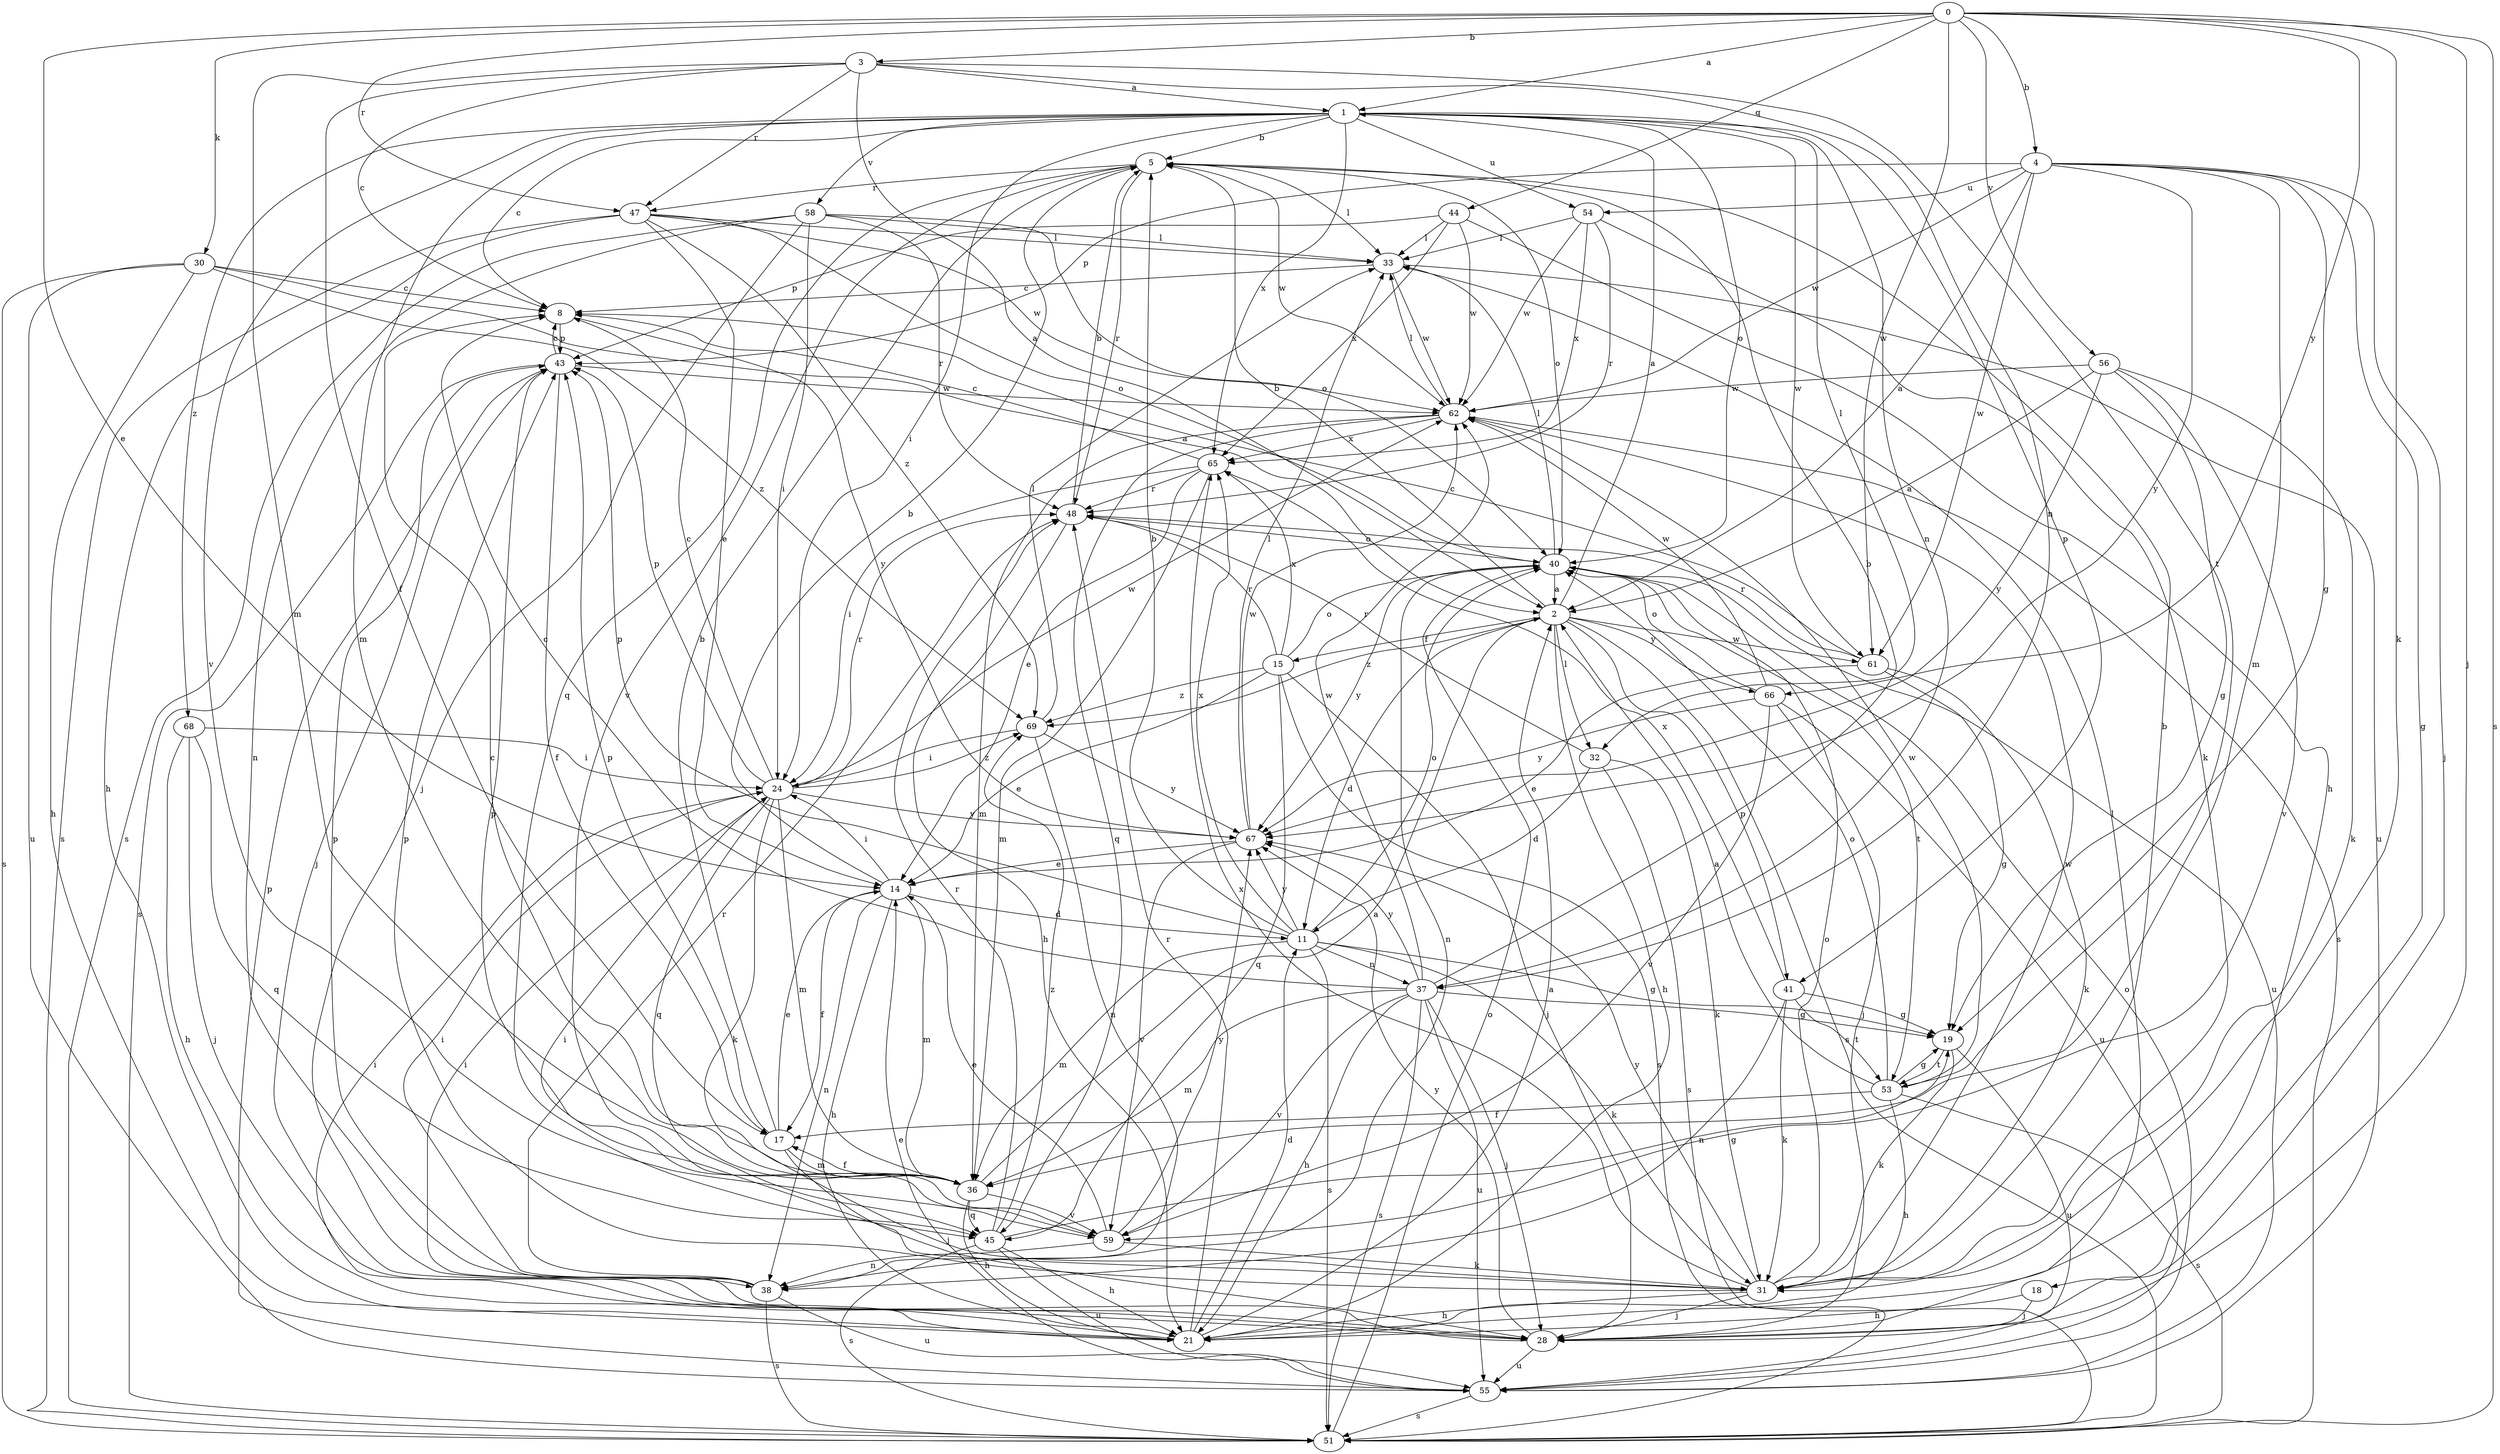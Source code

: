 strict digraph  {
0;
1;
2;
3;
4;
5;
8;
11;
14;
15;
17;
18;
19;
21;
24;
28;
30;
31;
32;
33;
36;
37;
38;
40;
41;
43;
44;
45;
47;
48;
51;
53;
54;
55;
56;
58;
59;
61;
62;
65;
66;
67;
68;
69;
0 -> 1  [label=a];
0 -> 3  [label=b];
0 -> 4  [label=b];
0 -> 14  [label=e];
0 -> 28  [label=j];
0 -> 30  [label=k];
0 -> 31  [label=k];
0 -> 44  [label=q];
0 -> 47  [label=r];
0 -> 51  [label=s];
0 -> 56  [label=v];
0 -> 61  [label=w];
0 -> 66  [label=y];
1 -> 5  [label=b];
1 -> 8  [label=c];
1 -> 24  [label=i];
1 -> 32  [label=l];
1 -> 36  [label=m];
1 -> 37  [label=n];
1 -> 40  [label=o];
1 -> 41  [label=p];
1 -> 54  [label=u];
1 -> 58  [label=v];
1 -> 59  [label=v];
1 -> 61  [label=w];
1 -> 65  [label=x];
1 -> 68  [label=z];
2 -> 1  [label=a];
2 -> 5  [label=b];
2 -> 11  [label=d];
2 -> 15  [label=f];
2 -> 21  [label=h];
2 -> 32  [label=l];
2 -> 41  [label=p];
2 -> 51  [label=s];
2 -> 61  [label=w];
2 -> 66  [label=y];
2 -> 69  [label=z];
3 -> 1  [label=a];
3 -> 2  [label=a];
3 -> 8  [label=c];
3 -> 17  [label=f];
3 -> 36  [label=m];
3 -> 37  [label=n];
3 -> 47  [label=r];
3 -> 53  [label=t];
4 -> 2  [label=a];
4 -> 18  [label=g];
4 -> 19  [label=g];
4 -> 28  [label=j];
4 -> 36  [label=m];
4 -> 43  [label=p];
4 -> 54  [label=u];
4 -> 61  [label=w];
4 -> 62  [label=w];
4 -> 67  [label=y];
5 -> 33  [label=l];
5 -> 40  [label=o];
5 -> 45  [label=q];
5 -> 47  [label=r];
5 -> 48  [label=r];
5 -> 59  [label=v];
5 -> 62  [label=w];
8 -> 43  [label=p];
8 -> 67  [label=y];
11 -> 5  [label=b];
11 -> 19  [label=g];
11 -> 31  [label=k];
11 -> 36  [label=m];
11 -> 37  [label=n];
11 -> 40  [label=o];
11 -> 43  [label=p];
11 -> 51  [label=s];
11 -> 65  [label=x];
11 -> 67  [label=y];
14 -> 5  [label=b];
14 -> 11  [label=d];
14 -> 17  [label=f];
14 -> 21  [label=h];
14 -> 24  [label=i];
14 -> 36  [label=m];
14 -> 38  [label=n];
15 -> 14  [label=e];
15 -> 28  [label=j];
15 -> 40  [label=o];
15 -> 45  [label=q];
15 -> 48  [label=r];
15 -> 51  [label=s];
15 -> 65  [label=x];
15 -> 69  [label=z];
17 -> 5  [label=b];
17 -> 14  [label=e];
17 -> 28  [label=j];
17 -> 36  [label=m];
17 -> 43  [label=p];
18 -> 21  [label=h];
18 -> 28  [label=j];
19 -> 31  [label=k];
19 -> 53  [label=t];
19 -> 55  [label=u];
21 -> 2  [label=a];
21 -> 11  [label=d];
21 -> 24  [label=i];
21 -> 48  [label=r];
24 -> 8  [label=c];
24 -> 31  [label=k];
24 -> 36  [label=m];
24 -> 43  [label=p];
24 -> 45  [label=q];
24 -> 48  [label=r];
24 -> 62  [label=w];
24 -> 67  [label=y];
24 -> 69  [label=z];
28 -> 24  [label=i];
28 -> 33  [label=l];
28 -> 55  [label=u];
28 -> 67  [label=y];
30 -> 2  [label=a];
30 -> 8  [label=c];
30 -> 21  [label=h];
30 -> 51  [label=s];
30 -> 55  [label=u];
30 -> 69  [label=z];
31 -> 5  [label=b];
31 -> 21  [label=h];
31 -> 24  [label=i];
31 -> 28  [label=j];
31 -> 40  [label=o];
31 -> 43  [label=p];
31 -> 62  [label=w];
31 -> 65  [label=x];
31 -> 67  [label=y];
32 -> 11  [label=d];
32 -> 31  [label=k];
32 -> 48  [label=r];
32 -> 51  [label=s];
33 -> 8  [label=c];
33 -> 55  [label=u];
33 -> 62  [label=w];
36 -> 2  [label=a];
36 -> 8  [label=c];
36 -> 17  [label=f];
36 -> 21  [label=h];
36 -> 45  [label=q];
36 -> 59  [label=v];
37 -> 5  [label=b];
37 -> 8  [label=c];
37 -> 19  [label=g];
37 -> 21  [label=h];
37 -> 28  [label=j];
37 -> 36  [label=m];
37 -> 51  [label=s];
37 -> 55  [label=u];
37 -> 59  [label=v];
37 -> 62  [label=w];
37 -> 67  [label=y];
38 -> 24  [label=i];
38 -> 43  [label=p];
38 -> 48  [label=r];
38 -> 51  [label=s];
38 -> 55  [label=u];
40 -> 2  [label=a];
40 -> 33  [label=l];
40 -> 38  [label=n];
40 -> 53  [label=t];
40 -> 55  [label=u];
40 -> 67  [label=y];
41 -> 19  [label=g];
41 -> 31  [label=k];
41 -> 38  [label=n];
41 -> 53  [label=t];
41 -> 65  [label=x];
43 -> 8  [label=c];
43 -> 17  [label=f];
43 -> 28  [label=j];
43 -> 51  [label=s];
43 -> 62  [label=w];
44 -> 21  [label=h];
44 -> 33  [label=l];
44 -> 43  [label=p];
44 -> 62  [label=w];
44 -> 65  [label=x];
45 -> 19  [label=g];
45 -> 21  [label=h];
45 -> 48  [label=r];
45 -> 51  [label=s];
45 -> 55  [label=u];
45 -> 69  [label=z];
47 -> 14  [label=e];
47 -> 21  [label=h];
47 -> 33  [label=l];
47 -> 40  [label=o];
47 -> 51  [label=s];
47 -> 62  [label=w];
47 -> 69  [label=z];
48 -> 5  [label=b];
48 -> 21  [label=h];
48 -> 40  [label=o];
51 -> 40  [label=o];
53 -> 2  [label=a];
53 -> 17  [label=f];
53 -> 19  [label=g];
53 -> 21  [label=h];
53 -> 40  [label=o];
53 -> 51  [label=s];
53 -> 62  [label=w];
54 -> 31  [label=k];
54 -> 33  [label=l];
54 -> 48  [label=r];
54 -> 62  [label=w];
54 -> 65  [label=x];
55 -> 14  [label=e];
55 -> 40  [label=o];
55 -> 43  [label=p];
55 -> 51  [label=s];
56 -> 2  [label=a];
56 -> 19  [label=g];
56 -> 31  [label=k];
56 -> 59  [label=v];
56 -> 62  [label=w];
56 -> 67  [label=y];
58 -> 24  [label=i];
58 -> 28  [label=j];
58 -> 33  [label=l];
58 -> 38  [label=n];
58 -> 40  [label=o];
58 -> 48  [label=r];
58 -> 51  [label=s];
59 -> 14  [label=e];
59 -> 31  [label=k];
59 -> 38  [label=n];
59 -> 43  [label=p];
59 -> 67  [label=y];
61 -> 8  [label=c];
61 -> 14  [label=e];
61 -> 19  [label=g];
61 -> 31  [label=k];
61 -> 48  [label=r];
62 -> 33  [label=l];
62 -> 36  [label=m];
62 -> 45  [label=q];
62 -> 51  [label=s];
62 -> 65  [label=x];
65 -> 8  [label=c];
65 -> 14  [label=e];
65 -> 24  [label=i];
65 -> 36  [label=m];
65 -> 48  [label=r];
66 -> 28  [label=j];
66 -> 40  [label=o];
66 -> 55  [label=u];
66 -> 59  [label=v];
66 -> 62  [label=w];
66 -> 67  [label=y];
67 -> 14  [label=e];
67 -> 33  [label=l];
67 -> 59  [label=v];
67 -> 62  [label=w];
68 -> 21  [label=h];
68 -> 24  [label=i];
68 -> 28  [label=j];
68 -> 45  [label=q];
69 -> 24  [label=i];
69 -> 33  [label=l];
69 -> 38  [label=n];
69 -> 67  [label=y];
}
